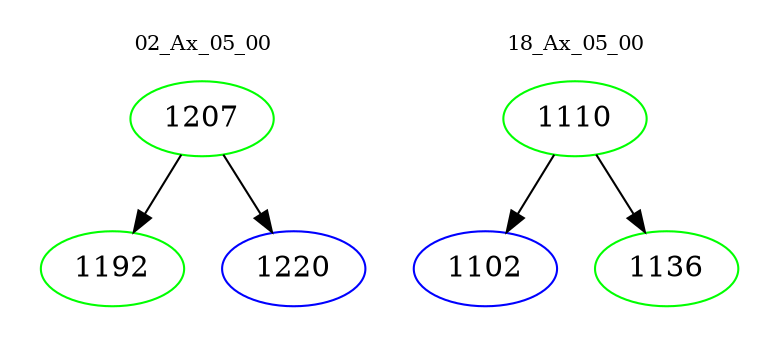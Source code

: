 digraph{
subgraph cluster_0 {
color = white
label = "02_Ax_05_00";
fontsize=10;
T0_1207 [label="1207", color="green"]
T0_1207 -> T0_1192 [color="black"]
T0_1192 [label="1192", color="green"]
T0_1207 -> T0_1220 [color="black"]
T0_1220 [label="1220", color="blue"]
}
subgraph cluster_1 {
color = white
label = "18_Ax_05_00";
fontsize=10;
T1_1110 [label="1110", color="green"]
T1_1110 -> T1_1102 [color="black"]
T1_1102 [label="1102", color="blue"]
T1_1110 -> T1_1136 [color="black"]
T1_1136 [label="1136", color="green"]
}
}
